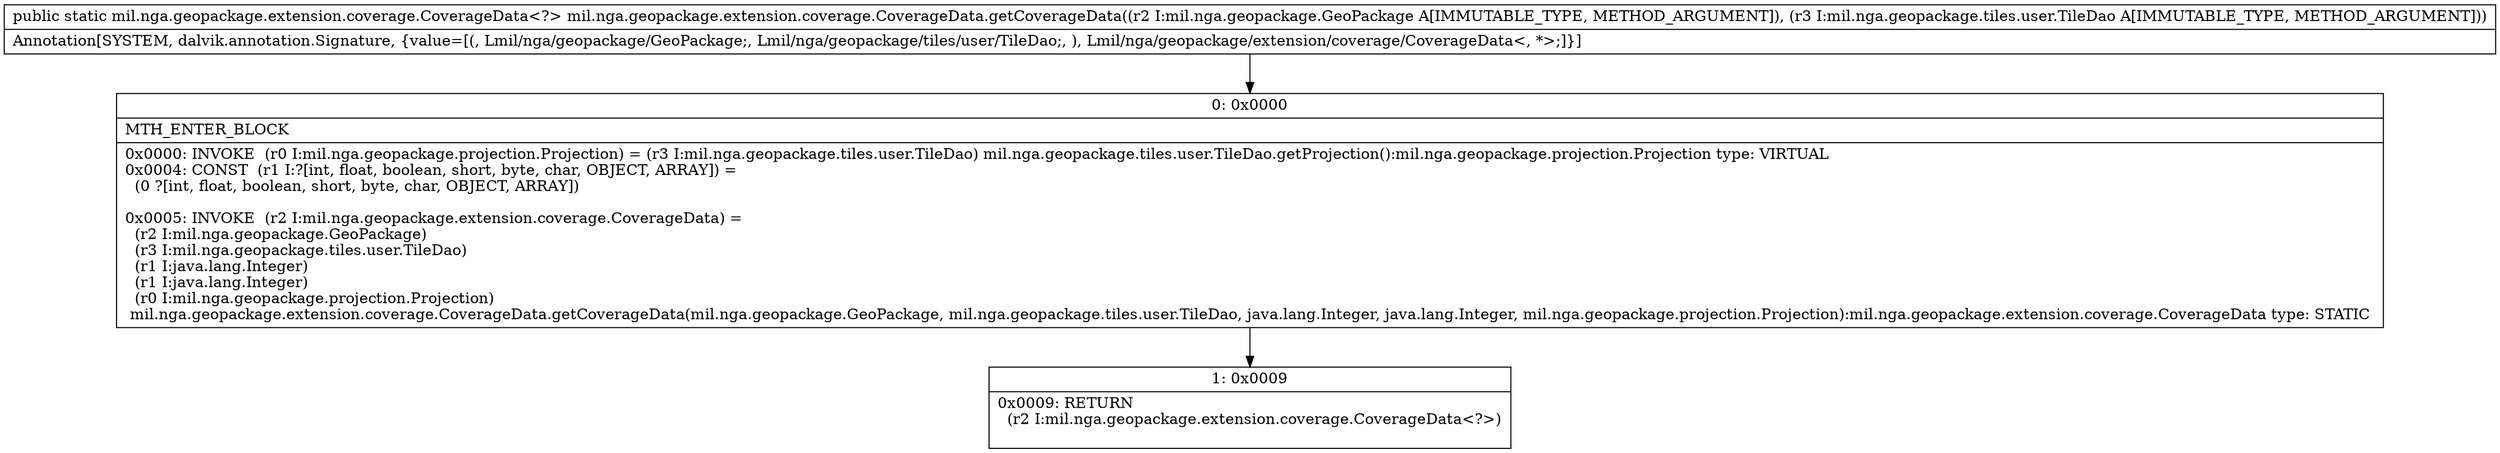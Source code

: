 digraph "CFG formil.nga.geopackage.extension.coverage.CoverageData.getCoverageData(Lmil\/nga\/geopackage\/GeoPackage;Lmil\/nga\/geopackage\/tiles\/user\/TileDao;)Lmil\/nga\/geopackage\/extension\/coverage\/CoverageData;" {
Node_0 [shape=record,label="{0\:\ 0x0000|MTH_ENTER_BLOCK\l|0x0000: INVOKE  (r0 I:mil.nga.geopackage.projection.Projection) = (r3 I:mil.nga.geopackage.tiles.user.TileDao) mil.nga.geopackage.tiles.user.TileDao.getProjection():mil.nga.geopackage.projection.Projection type: VIRTUAL \l0x0004: CONST  (r1 I:?[int, float, boolean, short, byte, char, OBJECT, ARRAY]) = \l  (0 ?[int, float, boolean, short, byte, char, OBJECT, ARRAY])\l \l0x0005: INVOKE  (r2 I:mil.nga.geopackage.extension.coverage.CoverageData) = \l  (r2 I:mil.nga.geopackage.GeoPackage)\l  (r3 I:mil.nga.geopackage.tiles.user.TileDao)\l  (r1 I:java.lang.Integer)\l  (r1 I:java.lang.Integer)\l  (r0 I:mil.nga.geopackage.projection.Projection)\l mil.nga.geopackage.extension.coverage.CoverageData.getCoverageData(mil.nga.geopackage.GeoPackage, mil.nga.geopackage.tiles.user.TileDao, java.lang.Integer, java.lang.Integer, mil.nga.geopackage.projection.Projection):mil.nga.geopackage.extension.coverage.CoverageData type: STATIC \l}"];
Node_1 [shape=record,label="{1\:\ 0x0009|0x0009: RETURN  \l  (r2 I:mil.nga.geopackage.extension.coverage.CoverageData\<?\>)\l \l}"];
MethodNode[shape=record,label="{public static mil.nga.geopackage.extension.coverage.CoverageData\<?\> mil.nga.geopackage.extension.coverage.CoverageData.getCoverageData((r2 I:mil.nga.geopackage.GeoPackage A[IMMUTABLE_TYPE, METHOD_ARGUMENT]), (r3 I:mil.nga.geopackage.tiles.user.TileDao A[IMMUTABLE_TYPE, METHOD_ARGUMENT]))  | Annotation[SYSTEM, dalvik.annotation.Signature, \{value=[(, Lmil\/nga\/geopackage\/GeoPackage;, Lmil\/nga\/geopackage\/tiles\/user\/TileDao;, ), Lmil\/nga\/geopackage\/extension\/coverage\/CoverageData\<, *\>;]\}]\l}"];
MethodNode -> Node_0;
Node_0 -> Node_1;
}

